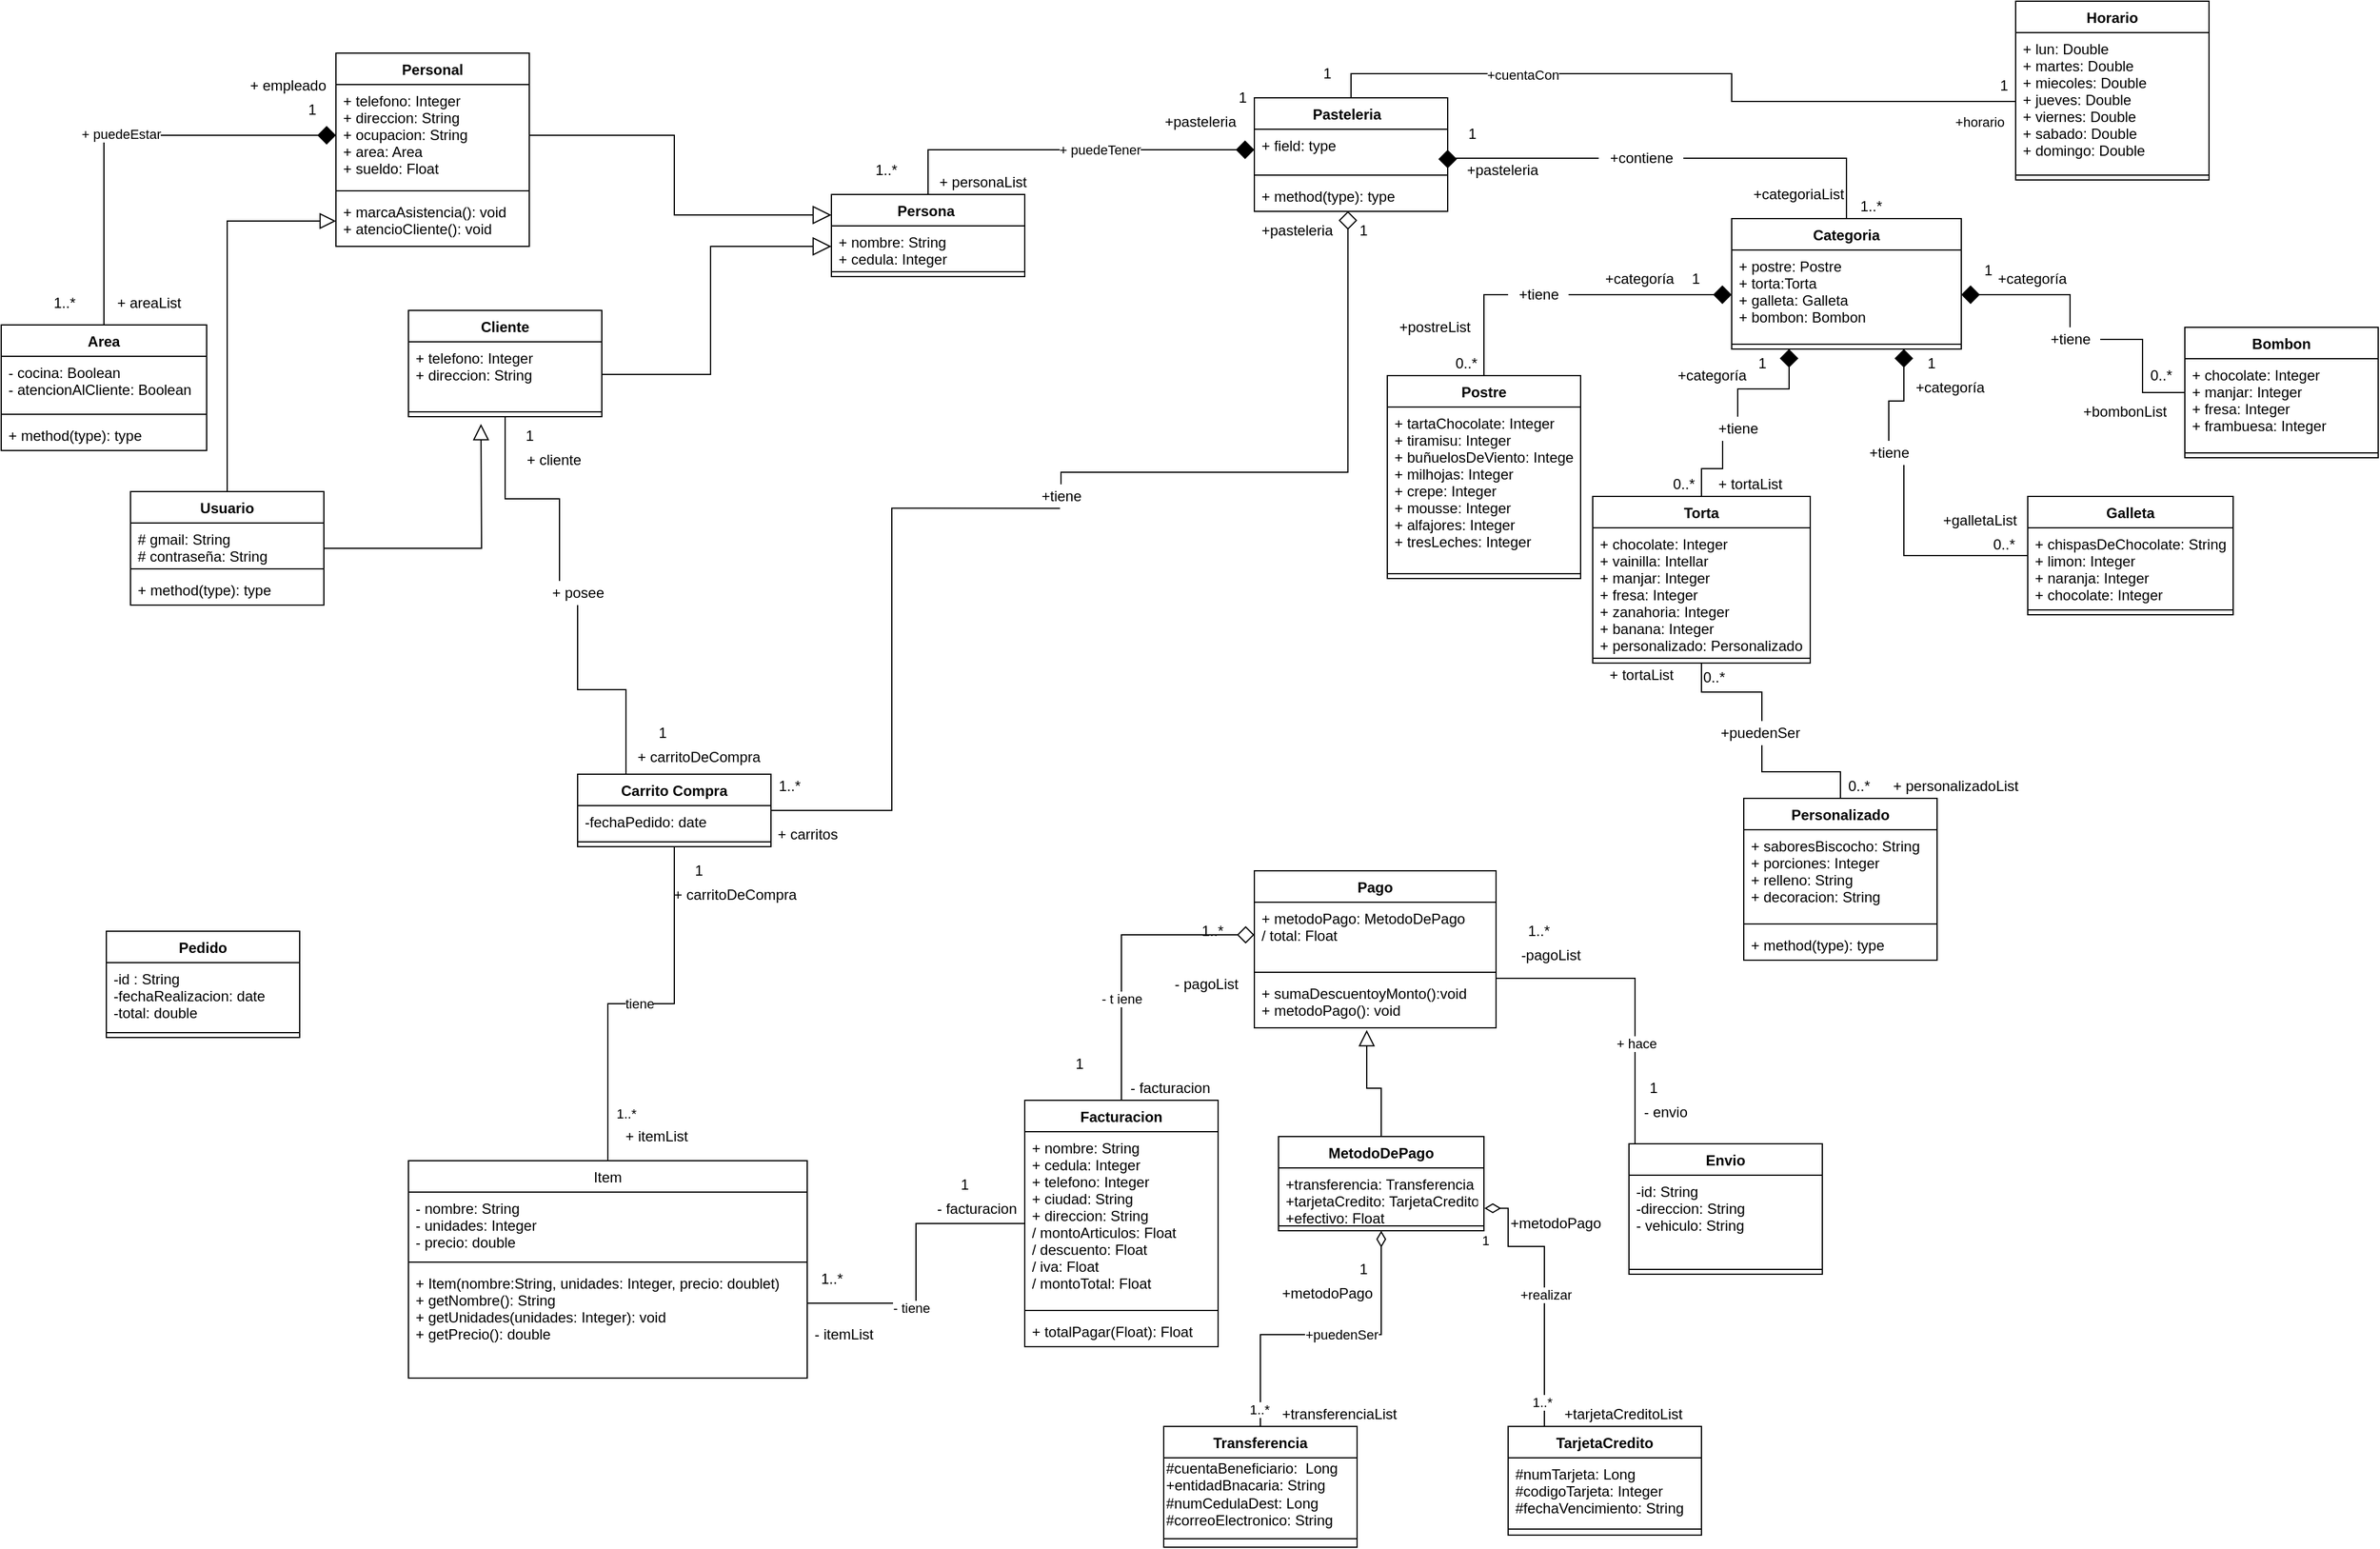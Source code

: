 <mxfile version="18.0.6" type="device"><diagram id="C5RBs43oDa-KdzZeNtuy" name="Page-1"><mxGraphModel dx="1865" dy="1810" grid="1" gridSize="10" guides="1" tooltips="1" connect="1" arrows="1" fold="1" page="1" pageScale="1" pageWidth="827" pageHeight="1169" math="0" shadow="0"><root><mxCell id="WIyWlLk6GJQsqaUBKTNV-0"/><mxCell id="WIyWlLk6GJQsqaUBKTNV-1" parent="WIyWlLk6GJQsqaUBKTNV-0"/><mxCell id="6YuBqk9wKXQxZ3KGiY8D-0" value="Pasteleria  " style="swimlane;fontStyle=1;align=center;verticalAlign=top;childLayout=stackLayout;horizontal=1;startSize=26;horizontalStack=0;resizeParent=1;resizeParentMax=0;resizeLast=0;collapsible=1;marginBottom=0;" parent="WIyWlLk6GJQsqaUBKTNV-1" vertex="1"><mxGeometry x="210" y="-1070" width="160" height="94" as="geometry"/></mxCell><mxCell id="6YuBqk9wKXQxZ3KGiY8D-1" value="+ field: type" style="text;strokeColor=none;fillColor=none;align=left;verticalAlign=top;spacingLeft=4;spacingRight=4;overflow=hidden;rotatable=0;points=[[0,0.5],[1,0.5]];portConstraint=eastwest;" parent="6YuBqk9wKXQxZ3KGiY8D-0" vertex="1"><mxGeometry y="26" width="160" height="34" as="geometry"/></mxCell><mxCell id="6YuBqk9wKXQxZ3KGiY8D-2" value="" style="line;strokeWidth=1;fillColor=none;align=left;verticalAlign=middle;spacingTop=-1;spacingLeft=3;spacingRight=3;rotatable=0;labelPosition=right;points=[];portConstraint=eastwest;" parent="6YuBqk9wKXQxZ3KGiY8D-0" vertex="1"><mxGeometry y="60" width="160" height="8" as="geometry"/></mxCell><mxCell id="6YuBqk9wKXQxZ3KGiY8D-3" value="+ method(type): type" style="text;strokeColor=none;fillColor=none;align=left;verticalAlign=top;spacingLeft=4;spacingRight=4;overflow=hidden;rotatable=0;points=[[0,0.5],[1,0.5]];portConstraint=eastwest;" parent="6YuBqk9wKXQxZ3KGiY8D-0" vertex="1"><mxGeometry y="68" width="160" height="26" as="geometry"/></mxCell><mxCell id="6YuBqk9wKXQxZ3KGiY8D-8" value="Horario" style="swimlane;fontStyle=1;align=center;verticalAlign=top;childLayout=stackLayout;horizontal=1;startSize=26;horizontalStack=0;resizeParent=1;resizeParentMax=0;resizeLast=0;collapsible=1;marginBottom=0;" parent="WIyWlLk6GJQsqaUBKTNV-1" vertex="1"><mxGeometry x="840" y="-1150" width="160" height="148" as="geometry"/></mxCell><mxCell id="6YuBqk9wKXQxZ3KGiY8D-9" value="+ lun: Double&#10;+ martes: Double&#10;+ miecoles: Double&#10;+ jueves: Double&#10;+ viernes: Double&#10;+ sabado: Double&#10;+ domingo: Double" style="text;strokeColor=none;fillColor=none;align=left;verticalAlign=top;spacingLeft=4;spacingRight=4;overflow=hidden;rotatable=0;points=[[0,0.5],[1,0.5]];portConstraint=eastwest;" parent="6YuBqk9wKXQxZ3KGiY8D-8" vertex="1"><mxGeometry y="26" width="160" height="114" as="geometry"/></mxCell><mxCell id="6YuBqk9wKXQxZ3KGiY8D-10" value="" style="line;strokeWidth=1;fillColor=none;align=left;verticalAlign=middle;spacingTop=-1;spacingLeft=3;spacingRight=3;rotatable=0;labelPosition=right;points=[];portConstraint=eastwest;" parent="6YuBqk9wKXQxZ3KGiY8D-8" vertex="1"><mxGeometry y="140" width="160" height="8" as="geometry"/></mxCell><mxCell id="7PNgMx0jYDnq-lh8pKrb-29" style="edgeStyle=orthogonalEdgeStyle;rounded=0;orthogonalLoop=1;jettySize=auto;html=1;entryX=0;entryY=0.5;entryDx=0;entryDy=0;endArrow=diamond;endFill=1;endSize=13;" parent="WIyWlLk6GJQsqaUBKTNV-1" source="6YuBqk9wKXQxZ3KGiY8D-11" target="6YuBqk9wKXQxZ3KGiY8D-1" edge="1"><mxGeometry relative="1" as="geometry"/></mxCell><mxCell id="7PNgMx0jYDnq-lh8pKrb-97" value="+ puedeTener" style="edgeLabel;html=1;align=center;verticalAlign=middle;resizable=0;points=[];" parent="7PNgMx0jYDnq-lh8pKrb-29" vertex="1" connectable="0"><mxGeometry x="0.214" y="3" relative="1" as="geometry"><mxPoint x="-7.29" y="2.97" as="offset"/></mxGeometry></mxCell><mxCell id="6YuBqk9wKXQxZ3KGiY8D-11" value="Persona " style="swimlane;fontStyle=1;align=center;verticalAlign=top;childLayout=stackLayout;horizontal=1;startSize=26;horizontalStack=0;resizeParent=1;resizeParentMax=0;resizeLast=0;collapsible=1;marginBottom=0;" parent="WIyWlLk6GJQsqaUBKTNV-1" vertex="1"><mxGeometry x="-140" y="-990" width="160" height="68" as="geometry"/></mxCell><mxCell id="6YuBqk9wKXQxZ3KGiY8D-12" value="+ nombre: String &#10;+ cedula: Integer" style="text;strokeColor=none;fillColor=none;align=left;verticalAlign=top;spacingLeft=4;spacingRight=4;overflow=hidden;rotatable=0;points=[[0,0.5],[1,0.5]];portConstraint=eastwest;" parent="6YuBqk9wKXQxZ3KGiY8D-11" vertex="1"><mxGeometry y="26" width="160" height="34" as="geometry"/></mxCell><mxCell id="6YuBqk9wKXQxZ3KGiY8D-13" value="" style="line;strokeWidth=1;fillColor=none;align=left;verticalAlign=middle;spacingTop=-1;spacingLeft=3;spacingRight=3;rotatable=0;labelPosition=right;points=[];portConstraint=eastwest;" parent="6YuBqk9wKXQxZ3KGiY8D-11" vertex="1"><mxGeometry y="60" width="160" height="8" as="geometry"/></mxCell><mxCell id="6YuBqk9wKXQxZ3KGiY8D-14" value="Cliente" style="swimlane;fontStyle=1;align=center;verticalAlign=top;childLayout=stackLayout;horizontal=1;startSize=26;horizontalStack=0;resizeParent=1;resizeParentMax=0;resizeLast=0;collapsible=1;marginBottom=0;" parent="WIyWlLk6GJQsqaUBKTNV-1" vertex="1"><mxGeometry x="-490" y="-894" width="160" height="88" as="geometry"/></mxCell><mxCell id="6YuBqk9wKXQxZ3KGiY8D-15" value="+ telefono: Integer&#10;+ direccion: String" style="text;strokeColor=none;fillColor=none;align=left;verticalAlign=top;spacingLeft=4;spacingRight=4;overflow=hidden;rotatable=0;points=[[0,0.5],[1,0.5]];portConstraint=eastwest;" parent="6YuBqk9wKXQxZ3KGiY8D-14" vertex="1"><mxGeometry y="26" width="160" height="54" as="geometry"/></mxCell><mxCell id="6YuBqk9wKXQxZ3KGiY8D-16" value="" style="line;strokeWidth=1;fillColor=none;align=left;verticalAlign=middle;spacingTop=-1;spacingLeft=3;spacingRight=3;rotatable=0;labelPosition=right;points=[];portConstraint=eastwest;" parent="6YuBqk9wKXQxZ3KGiY8D-14" vertex="1"><mxGeometry y="80" width="160" height="8" as="geometry"/></mxCell><mxCell id="6YuBqk9wKXQxZ3KGiY8D-17" value="Personal" style="swimlane;fontStyle=1;align=center;verticalAlign=top;childLayout=stackLayout;horizontal=1;startSize=26;horizontalStack=0;resizeParent=1;resizeParentMax=0;resizeLast=0;collapsible=1;marginBottom=0;" parent="WIyWlLk6GJQsqaUBKTNV-1" vertex="1"><mxGeometry x="-550" y="-1107" width="160" height="160" as="geometry"/></mxCell><mxCell id="6YuBqk9wKXQxZ3KGiY8D-18" value="+ telefono: Integer&#10;+ direccion: String&#10;+ ocupacion: String&#10;+ area: Area&#10;+ sueldo: Float" style="text;strokeColor=none;fillColor=none;align=left;verticalAlign=top;spacingLeft=4;spacingRight=4;overflow=hidden;rotatable=0;points=[[0,0.5],[1,0.5]];portConstraint=eastwest;" parent="6YuBqk9wKXQxZ3KGiY8D-17" vertex="1"><mxGeometry y="26" width="160" height="84" as="geometry"/></mxCell><mxCell id="6YuBqk9wKXQxZ3KGiY8D-19" value="" style="line;strokeWidth=1;fillColor=none;align=left;verticalAlign=middle;spacingTop=-1;spacingLeft=3;spacingRight=3;rotatable=0;labelPosition=right;points=[];portConstraint=eastwest;" parent="6YuBqk9wKXQxZ3KGiY8D-17" vertex="1"><mxGeometry y="110" width="160" height="8" as="geometry"/></mxCell><mxCell id="6YuBqk9wKXQxZ3KGiY8D-20" value="+ marcaAsistencia(): void&#10;+ atencioCliente(): void&#10;" style="text;strokeColor=none;fillColor=none;align=left;verticalAlign=top;spacingLeft=4;spacingRight=4;overflow=hidden;rotatable=0;points=[[0,0.5],[1,0.5]];portConstraint=eastwest;" parent="6YuBqk9wKXQxZ3KGiY8D-17" vertex="1"><mxGeometry y="118" width="160" height="42" as="geometry"/></mxCell><mxCell id="7PNgMx0jYDnq-lh8pKrb-46" style="edgeStyle=orthogonalEdgeStyle;rounded=0;orthogonalLoop=1;jettySize=auto;html=1;entryX=1;entryY=0.5;entryDx=0;entryDy=0;endArrow=none;endFill=0;endSize=12;" parent="WIyWlLk6GJQsqaUBKTNV-1" source="6YuBqk9wKXQxZ3KGiY8D-29" target="7PNgMx0jYDnq-lh8pKrb-3" edge="1"><mxGeometry relative="1" as="geometry"/></mxCell><mxCell id="7PNgMx0jYDnq-lh8pKrb-135" value="- tiene" style="edgeLabel;html=1;align=center;verticalAlign=middle;resizable=0;points=[];" parent="7PNgMx0jYDnq-lh8pKrb-46" vertex="1" connectable="0"><mxGeometry x="0.301" y="4" relative="1" as="geometry"><mxPoint as="offset"/></mxGeometry></mxCell><mxCell id="7PNgMx0jYDnq-lh8pKrb-125" style="edgeStyle=orthogonalEdgeStyle;rounded=0;orthogonalLoop=1;jettySize=auto;html=1;endArrow=diamond;endFill=0;endSize=12;" parent="WIyWlLk6GJQsqaUBKTNV-1" source="6YuBqk9wKXQxZ3KGiY8D-29" target="6YuBqk9wKXQxZ3KGiY8D-34" edge="1"><mxGeometry relative="1" as="geometry"/></mxCell><mxCell id="7PNgMx0jYDnq-lh8pKrb-130" value="- t iene" style="edgeLabel;html=1;align=center;verticalAlign=middle;resizable=0;points=[];" parent="7PNgMx0jYDnq-lh8pKrb-125" vertex="1" connectable="0"><mxGeometry x="-0.315" relative="1" as="geometry"><mxPoint as="offset"/></mxGeometry></mxCell><mxCell id="6YuBqk9wKXQxZ3KGiY8D-29" value="Facturacion" style="swimlane;fontStyle=1;align=center;verticalAlign=top;childLayout=stackLayout;horizontal=1;startSize=26;horizontalStack=0;resizeParent=1;resizeParentMax=0;resizeLast=0;collapsible=1;marginBottom=0;" parent="WIyWlLk6GJQsqaUBKTNV-1" vertex="1"><mxGeometry x="20" y="-240" width="160" height="204" as="geometry"/></mxCell><mxCell id="6YuBqk9wKXQxZ3KGiY8D-30" value="+ nombre: String &#10;+ cedula: Integer&#10;+ telefono: Integer &#10;+ ciudad: String &#10;+ direccion: String &#10;/ montoArticulos: Float&#10;/ descuento: Float&#10;/ iva: Float&#10;/ montoTotal: Float" style="text;strokeColor=none;fillColor=none;align=left;verticalAlign=top;spacingLeft=4;spacingRight=4;overflow=hidden;rotatable=0;points=[[0,0.5],[1,0.5]];portConstraint=eastwest;" parent="6YuBqk9wKXQxZ3KGiY8D-29" vertex="1"><mxGeometry y="26" width="160" height="144" as="geometry"/></mxCell><mxCell id="6YuBqk9wKXQxZ3KGiY8D-31" value="" style="line;strokeWidth=1;fillColor=none;align=left;verticalAlign=middle;spacingTop=-1;spacingLeft=3;spacingRight=3;rotatable=0;labelPosition=right;points=[];portConstraint=eastwest;" parent="6YuBqk9wKXQxZ3KGiY8D-29" vertex="1"><mxGeometry y="170" width="160" height="8" as="geometry"/></mxCell><mxCell id="6YuBqk9wKXQxZ3KGiY8D-32" value="+ totalPagar(Float): Float" style="text;strokeColor=none;fillColor=none;align=left;verticalAlign=top;spacingLeft=4;spacingRight=4;overflow=hidden;rotatable=0;points=[[0,0.5],[1,0.5]];portConstraint=eastwest;" parent="6YuBqk9wKXQxZ3KGiY8D-29" vertex="1"><mxGeometry y="178" width="160" height="26" as="geometry"/></mxCell><mxCell id="7PNgMx0jYDnq-lh8pKrb-119" style="edgeStyle=orthogonalEdgeStyle;rounded=0;orthogonalLoop=1;jettySize=auto;html=1;entryX=0.5;entryY=0;entryDx=0;entryDy=0;endArrow=none;endFill=0;endSize=12;" parent="WIyWlLk6GJQsqaUBKTNV-1" source="6YuBqk9wKXQxZ3KGiY8D-33" target="7PNgMx0jYDnq-lh8pKrb-20" edge="1"><mxGeometry relative="1" as="geometry"><Array as="points"><mxPoint x="525" y="-341"/></Array></mxGeometry></mxCell><mxCell id="7PNgMx0jYDnq-lh8pKrb-124" value="+ hace" style="edgeLabel;html=1;align=center;verticalAlign=middle;resizable=0;points=[];" parent="7PNgMx0jYDnq-lh8pKrb-119" vertex="1" connectable="0"><mxGeometry x="0.031" y="1" relative="1" as="geometry"><mxPoint as="offset"/></mxGeometry></mxCell><mxCell id="6YuBqk9wKXQxZ3KGiY8D-33" value="Pago" style="swimlane;fontStyle=1;align=center;verticalAlign=top;childLayout=stackLayout;horizontal=1;startSize=26;horizontalStack=0;resizeParent=1;resizeParentMax=0;resizeLast=0;collapsible=1;marginBottom=0;" parent="WIyWlLk6GJQsqaUBKTNV-1" vertex="1"><mxGeometry x="210" y="-430" width="200" height="130" as="geometry"/></mxCell><mxCell id="6YuBqk9wKXQxZ3KGiY8D-34" value="+ metodoPago: MetodoDePago&#10;/ total: Float" style="text;strokeColor=none;fillColor=none;align=left;verticalAlign=top;spacingLeft=4;spacingRight=4;overflow=hidden;rotatable=0;points=[[0,0.5],[1,0.5]];portConstraint=eastwest;" parent="6YuBqk9wKXQxZ3KGiY8D-33" vertex="1"><mxGeometry y="26" width="200" height="54" as="geometry"/></mxCell><mxCell id="6YuBqk9wKXQxZ3KGiY8D-35" value="" style="line;strokeWidth=1;fillColor=none;align=left;verticalAlign=middle;spacingTop=-1;spacingLeft=3;spacingRight=3;rotatable=0;labelPosition=right;points=[];portConstraint=eastwest;" parent="6YuBqk9wKXQxZ3KGiY8D-33" vertex="1"><mxGeometry y="80" width="200" height="8" as="geometry"/></mxCell><mxCell id="6YuBqk9wKXQxZ3KGiY8D-36" value="+ sumaDescuentoyMonto():void&#10;+ metodoPago(): void" style="text;strokeColor=none;fillColor=none;align=left;verticalAlign=top;spacingLeft=4;spacingRight=4;overflow=hidden;rotatable=0;points=[[0,0.5],[1,0.5]];portConstraint=eastwest;" parent="6YuBqk9wKXQxZ3KGiY8D-33" vertex="1"><mxGeometry y="88" width="200" height="42" as="geometry"/></mxCell><mxCell id="gVaxilRsUqc_m8-w-6P7-37" style="edgeStyle=orthogonalEdgeStyle;rounded=0;orthogonalLoop=1;jettySize=auto;html=1;entryX=0;entryY=0.5;entryDx=0;entryDy=0;endArrow=block;endFill=0;endSize=11;" parent="WIyWlLk6GJQsqaUBKTNV-1" source="6YuBqk9wKXQxZ3KGiY8D-37" target="6YuBqk9wKXQxZ3KGiY8D-20" edge="1"><mxGeometry relative="1" as="geometry"/></mxCell><mxCell id="gVaxilRsUqc_m8-w-6P7-40" style="edgeStyle=orthogonalEdgeStyle;rounded=0;orthogonalLoop=1;jettySize=auto;html=1;endArrow=block;endFill=0;endSize=11;" parent="WIyWlLk6GJQsqaUBKTNV-1" source="6YuBqk9wKXQxZ3KGiY8D-37" edge="1"><mxGeometry relative="1" as="geometry"><mxPoint x="-430" y="-800" as="targetPoint"/></mxGeometry></mxCell><mxCell id="6YuBqk9wKXQxZ3KGiY8D-37" value="Usuario" style="swimlane;fontStyle=1;align=center;verticalAlign=top;childLayout=stackLayout;horizontal=1;startSize=26;horizontalStack=0;resizeParent=1;resizeParentMax=0;resizeLast=0;collapsible=1;marginBottom=0;" parent="WIyWlLk6GJQsqaUBKTNV-1" vertex="1"><mxGeometry x="-720" y="-744" width="160" height="94" as="geometry"/></mxCell><mxCell id="6YuBqk9wKXQxZ3KGiY8D-38" value="# gmail: String &#10;# contraseña: String" style="text;strokeColor=none;fillColor=none;align=left;verticalAlign=top;spacingLeft=4;spacingRight=4;overflow=hidden;rotatable=0;points=[[0,0.5],[1,0.5]];portConstraint=eastwest;" parent="6YuBqk9wKXQxZ3KGiY8D-37" vertex="1"><mxGeometry y="26" width="160" height="34" as="geometry"/></mxCell><mxCell id="6YuBqk9wKXQxZ3KGiY8D-39" value="" style="line;strokeWidth=1;fillColor=none;align=left;verticalAlign=middle;spacingTop=-1;spacingLeft=3;spacingRight=3;rotatable=0;labelPosition=right;points=[];portConstraint=eastwest;" parent="6YuBqk9wKXQxZ3KGiY8D-37" vertex="1"><mxGeometry y="60" width="160" height="8" as="geometry"/></mxCell><mxCell id="6YuBqk9wKXQxZ3KGiY8D-40" value="+ method(type): type" style="text;strokeColor=none;fillColor=none;align=left;verticalAlign=top;spacingLeft=4;spacingRight=4;overflow=hidden;rotatable=0;points=[[0,0.5],[1,0.5]];portConstraint=eastwest;" parent="6YuBqk9wKXQxZ3KGiY8D-37" vertex="1"><mxGeometry y="68" width="160" height="26" as="geometry"/></mxCell><mxCell id="7PNgMx0jYDnq-lh8pKrb-34" style="edgeStyle=orthogonalEdgeStyle;rounded=0;orthogonalLoop=1;jettySize=auto;html=1;entryX=0;entryY=0.5;entryDx=0;entryDy=0;endArrow=diamond;endFill=1;endSize=13;" parent="WIyWlLk6GJQsqaUBKTNV-1" source="6YuBqk9wKXQxZ3KGiY8D-41" target="6YuBqk9wKXQxZ3KGiY8D-18" edge="1"><mxGeometry relative="1" as="geometry"/></mxCell><mxCell id="7PNgMx0jYDnq-lh8pKrb-93" value="+ puedeEstar" style="edgeLabel;html=1;align=center;verticalAlign=middle;resizable=0;points=[];" parent="7PNgMx0jYDnq-lh8pKrb-34" vertex="1" connectable="0"><mxGeometry x="-0.021" y="1" relative="1" as="geometry"><mxPoint as="offset"/></mxGeometry></mxCell><mxCell id="6YuBqk9wKXQxZ3KGiY8D-41" value="Area" style="swimlane;fontStyle=1;align=center;verticalAlign=top;childLayout=stackLayout;horizontal=1;startSize=26;horizontalStack=0;resizeParent=1;resizeParentMax=0;resizeLast=0;collapsible=1;marginBottom=0;" parent="WIyWlLk6GJQsqaUBKTNV-1" vertex="1"><mxGeometry x="-827" y="-882" width="170" height="104" as="geometry"/></mxCell><mxCell id="6YuBqk9wKXQxZ3KGiY8D-42" value="- cocina: Boolean&#10;- atencionAlCliente: Boolean&#10;" style="text;strokeColor=none;fillColor=none;align=left;verticalAlign=top;spacingLeft=4;spacingRight=4;overflow=hidden;rotatable=0;points=[[0,0.5],[1,0.5]];portConstraint=eastwest;" parent="6YuBqk9wKXQxZ3KGiY8D-41" vertex="1"><mxGeometry y="26" width="170" height="44" as="geometry"/></mxCell><mxCell id="6YuBqk9wKXQxZ3KGiY8D-43" value="" style="line;strokeWidth=1;fillColor=none;align=left;verticalAlign=middle;spacingTop=-1;spacingLeft=3;spacingRight=3;rotatable=0;labelPosition=right;points=[];portConstraint=eastwest;" parent="6YuBqk9wKXQxZ3KGiY8D-41" vertex="1"><mxGeometry y="70" width="170" height="8" as="geometry"/></mxCell><mxCell id="6YuBqk9wKXQxZ3KGiY8D-44" value="+ method(type): type" style="text;strokeColor=none;fillColor=none;align=left;verticalAlign=top;spacingLeft=4;spacingRight=4;overflow=hidden;rotatable=0;points=[[0,0.5],[1,0.5]];portConstraint=eastwest;" parent="6YuBqk9wKXQxZ3KGiY8D-41" vertex="1"><mxGeometry y="78" width="170" height="26" as="geometry"/></mxCell><mxCell id="7PNgMx0jYDnq-lh8pKrb-35" style="edgeStyle=orthogonalEdgeStyle;rounded=0;orthogonalLoop=1;jettySize=auto;html=1;entryX=1;entryY=0.5;entryDx=0;entryDy=0;endArrow=diamond;endFill=1;endSize=13;" parent="WIyWlLk6GJQsqaUBKTNV-1" source="7PNgMx0jYDnq-lh8pKrb-52" target="6YuBqk9wKXQxZ3KGiY8D-1" edge="1"><mxGeometry relative="1" as="geometry"><Array as="points"><mxPoint x="370" y="-1020"/></Array></mxGeometry></mxCell><mxCell id="6YuBqk9wKXQxZ3KGiY8D-45" value="Categoria" style="swimlane;fontStyle=1;align=center;verticalAlign=top;childLayout=stackLayout;horizontal=1;startSize=26;horizontalStack=0;resizeParent=1;resizeParentMax=0;resizeLast=0;collapsible=1;marginBottom=0;" parent="WIyWlLk6GJQsqaUBKTNV-1" vertex="1"><mxGeometry x="605" y="-970" width="190" height="108" as="geometry"/></mxCell><mxCell id="6YuBqk9wKXQxZ3KGiY8D-46" value="+ postre: Postre &#10;+ torta:Torta&#10;+ galleta: Galleta&#10;+ bombon: Bombon &#10;" style="text;strokeColor=none;fillColor=none;align=left;verticalAlign=top;spacingLeft=4;spacingRight=4;overflow=hidden;rotatable=0;points=[[0,0.5],[1,0.5]];portConstraint=eastwest;" parent="6YuBqk9wKXQxZ3KGiY8D-45" vertex="1"><mxGeometry y="26" width="190" height="74" as="geometry"/></mxCell><mxCell id="6YuBqk9wKXQxZ3KGiY8D-47" value="" style="line;strokeWidth=1;fillColor=none;align=left;verticalAlign=middle;spacingTop=-1;spacingLeft=3;spacingRight=3;rotatable=0;labelPosition=right;points=[];portConstraint=eastwest;" parent="6YuBqk9wKXQxZ3KGiY8D-45" vertex="1"><mxGeometry y="100" width="190" height="8" as="geometry"/></mxCell><mxCell id="7PNgMx0jYDnq-lh8pKrb-36" style="edgeStyle=orthogonalEdgeStyle;rounded=0;orthogonalLoop=1;jettySize=auto;html=1;entryX=0;entryY=0.5;entryDx=0;entryDy=0;endArrow=diamond;endFill=1;endSize=13;" parent="WIyWlLk6GJQsqaUBKTNV-1" source="7PNgMx0jYDnq-lh8pKrb-60" target="6YuBqk9wKXQxZ3KGiY8D-46" edge="1"><mxGeometry relative="1" as="geometry"/></mxCell><mxCell id="6YuBqk9wKXQxZ3KGiY8D-49" value="Postre" style="swimlane;fontStyle=1;align=center;verticalAlign=top;childLayout=stackLayout;horizontal=1;startSize=26;horizontalStack=0;resizeParent=1;resizeParentMax=0;resizeLast=0;collapsible=1;marginBottom=0;" parent="WIyWlLk6GJQsqaUBKTNV-1" vertex="1"><mxGeometry x="320" y="-840" width="160" height="168" as="geometry"/></mxCell><mxCell id="6YuBqk9wKXQxZ3KGiY8D-50" value="+ tartaChocolate: Integer&#10;+ tiramisu: Integer&#10;+ buñuelosDeViento: Integer&#10;+ milhojas: Integer&#10;+ crepe: Integer&#10;+ mousse: Integer&#10;+ alfajores: Integer&#10;+ tresLeches: Integer" style="text;strokeColor=none;fillColor=none;align=left;verticalAlign=top;spacingLeft=4;spacingRight=4;overflow=hidden;rotatable=0;points=[[0,0.5],[1,0.5]];portConstraint=eastwest;" parent="6YuBqk9wKXQxZ3KGiY8D-49" vertex="1"><mxGeometry y="26" width="160" height="134" as="geometry"/></mxCell><mxCell id="6YuBqk9wKXQxZ3KGiY8D-51" value="" style="line;strokeWidth=1;fillColor=none;align=left;verticalAlign=middle;spacingTop=-1;spacingLeft=3;spacingRight=3;rotatable=0;labelPosition=right;points=[];portConstraint=eastwest;" parent="6YuBqk9wKXQxZ3KGiY8D-49" vertex="1"><mxGeometry y="160" width="160" height="8" as="geometry"/></mxCell><mxCell id="7PNgMx0jYDnq-lh8pKrb-37" style="edgeStyle=orthogonalEdgeStyle;rounded=0;orthogonalLoop=1;jettySize=auto;html=1;endArrow=diamond;endFill=1;endSize=13;entryX=0.25;entryY=1;entryDx=0;entryDy=0;" parent="WIyWlLk6GJQsqaUBKTNV-1" source="7PNgMx0jYDnq-lh8pKrb-65" target="6YuBqk9wKXQxZ3KGiY8D-45" edge="1"><mxGeometry relative="1" as="geometry"><mxPoint x="605" y="-893" as="targetPoint"/></mxGeometry></mxCell><mxCell id="6YuBqk9wKXQxZ3KGiY8D-53" value="Torta" style="swimlane;fontStyle=1;align=center;verticalAlign=top;childLayout=stackLayout;horizontal=1;startSize=26;horizontalStack=0;resizeParent=1;resizeParentMax=0;resizeLast=0;collapsible=1;marginBottom=0;" parent="WIyWlLk6GJQsqaUBKTNV-1" vertex="1"><mxGeometry x="490" y="-740" width="180" height="138" as="geometry"/></mxCell><mxCell id="6YuBqk9wKXQxZ3KGiY8D-54" value="+ chocolate: Integer&#10;+ vainilla: Intellar &#10;+ manjar: Integer &#10;+ fresa: Integer&#10;+ zanahoria: Integer&#10;+ banana: Integer&#10;+ personalizado: Personalizado&#10;" style="text;strokeColor=none;fillColor=none;align=left;verticalAlign=top;spacingLeft=4;spacingRight=4;overflow=hidden;rotatable=0;points=[[0,0.5],[1,0.5]];portConstraint=eastwest;" parent="6YuBqk9wKXQxZ3KGiY8D-53" vertex="1"><mxGeometry y="26" width="180" height="104" as="geometry"/></mxCell><mxCell id="6YuBqk9wKXQxZ3KGiY8D-55" value="" style="line;strokeWidth=1;fillColor=none;align=left;verticalAlign=middle;spacingTop=-1;spacingLeft=3;spacingRight=3;rotatable=0;labelPosition=right;points=[];portConstraint=eastwest;" parent="6YuBqk9wKXQxZ3KGiY8D-53" vertex="1"><mxGeometry y="130" width="180" height="8" as="geometry"/></mxCell><mxCell id="7PNgMx0jYDnq-lh8pKrb-40" style="edgeStyle=orthogonalEdgeStyle;rounded=0;orthogonalLoop=1;jettySize=auto;html=1;entryX=0.5;entryY=1;entryDx=0;entryDy=0;endArrow=none;endFill=0;endSize=13;" parent="WIyWlLk6GJQsqaUBKTNV-1" source="7PNgMx0jYDnq-lh8pKrb-73" target="6YuBqk9wKXQxZ3KGiY8D-53" edge="1"><mxGeometry relative="1" as="geometry"/></mxCell><mxCell id="6YuBqk9wKXQxZ3KGiY8D-57" value="Personalizado" style="swimlane;fontStyle=1;align=center;verticalAlign=top;childLayout=stackLayout;horizontal=1;startSize=26;horizontalStack=0;resizeParent=1;resizeParentMax=0;resizeLast=0;collapsible=1;marginBottom=0;" parent="WIyWlLk6GJQsqaUBKTNV-1" vertex="1"><mxGeometry x="615" y="-490" width="160" height="134" as="geometry"/></mxCell><mxCell id="6YuBqk9wKXQxZ3KGiY8D-58" value="+ saboresBiscocho: String &#10;+ porciones: Integer &#10;+ relleno: String &#10;+ decoracion: String &#10;" style="text;strokeColor=none;fillColor=none;align=left;verticalAlign=top;spacingLeft=4;spacingRight=4;overflow=hidden;rotatable=0;points=[[0,0.5],[1,0.5]];portConstraint=eastwest;" parent="6YuBqk9wKXQxZ3KGiY8D-57" vertex="1"><mxGeometry y="26" width="160" height="74" as="geometry"/></mxCell><mxCell id="6YuBqk9wKXQxZ3KGiY8D-59" value="" style="line;strokeWidth=1;fillColor=none;align=left;verticalAlign=middle;spacingTop=-1;spacingLeft=3;spacingRight=3;rotatable=0;labelPosition=right;points=[];portConstraint=eastwest;" parent="6YuBqk9wKXQxZ3KGiY8D-57" vertex="1"><mxGeometry y="100" width="160" height="8" as="geometry"/></mxCell><mxCell id="6YuBqk9wKXQxZ3KGiY8D-60" value="+ method(type): type" style="text;strokeColor=none;fillColor=none;align=left;verticalAlign=top;spacingLeft=4;spacingRight=4;overflow=hidden;rotatable=0;points=[[0,0.5],[1,0.5]];portConstraint=eastwest;" parent="6YuBqk9wKXQxZ3KGiY8D-57" vertex="1"><mxGeometry y="108" width="160" height="26" as="geometry"/></mxCell><mxCell id="7PNgMx0jYDnq-lh8pKrb-39" style="edgeStyle=orthogonalEdgeStyle;rounded=0;orthogonalLoop=1;jettySize=auto;html=1;entryX=0.75;entryY=1;entryDx=0;entryDy=0;endArrow=diamond;endFill=1;endSize=13;" parent="WIyWlLk6GJQsqaUBKTNV-1" source="7PNgMx0jYDnq-lh8pKrb-69" target="6YuBqk9wKXQxZ3KGiY8D-45" edge="1"><mxGeometry relative="1" as="geometry"/></mxCell><mxCell id="6YuBqk9wKXQxZ3KGiY8D-61" value="Galleta" style="swimlane;fontStyle=1;align=center;verticalAlign=top;childLayout=stackLayout;horizontal=1;startSize=26;horizontalStack=0;resizeParent=1;resizeParentMax=0;resizeLast=0;collapsible=1;marginBottom=0;" parent="WIyWlLk6GJQsqaUBKTNV-1" vertex="1"><mxGeometry x="850" y="-740" width="170" height="98" as="geometry"/></mxCell><mxCell id="6YuBqk9wKXQxZ3KGiY8D-62" value="+ chispasDeChocolate: String &#10;+ limon: Integer &#10;+ naranja: Integer &#10;+ chocolate: Integer " style="text;strokeColor=none;fillColor=none;align=left;verticalAlign=top;spacingLeft=4;spacingRight=4;overflow=hidden;rotatable=0;points=[[0,0.5],[1,0.5]];portConstraint=eastwest;" parent="6YuBqk9wKXQxZ3KGiY8D-61" vertex="1"><mxGeometry y="26" width="170" height="64" as="geometry"/></mxCell><mxCell id="6YuBqk9wKXQxZ3KGiY8D-63" value="" style="line;strokeWidth=1;fillColor=none;align=left;verticalAlign=middle;spacingTop=-1;spacingLeft=3;spacingRight=3;rotatable=0;labelPosition=right;points=[];portConstraint=eastwest;" parent="6YuBqk9wKXQxZ3KGiY8D-61" vertex="1"><mxGeometry y="90" width="170" height="8" as="geometry"/></mxCell><mxCell id="7PNgMx0jYDnq-lh8pKrb-38" style="edgeStyle=orthogonalEdgeStyle;rounded=0;orthogonalLoop=1;jettySize=auto;html=1;entryX=1;entryY=0.5;entryDx=0;entryDy=0;endArrow=diamond;endFill=1;endSize=13;" parent="WIyWlLk6GJQsqaUBKTNV-1" source="7PNgMx0jYDnq-lh8pKrb-83" target="6YuBqk9wKXQxZ3KGiY8D-46" edge="1"><mxGeometry relative="1" as="geometry"><Array as="points"><mxPoint x="885" y="-907"/></Array></mxGeometry></mxCell><mxCell id="6YuBqk9wKXQxZ3KGiY8D-65" value="Bombon" style="swimlane;fontStyle=1;align=center;verticalAlign=top;childLayout=stackLayout;horizontal=1;startSize=26;horizontalStack=0;resizeParent=1;resizeParentMax=0;resizeLast=0;collapsible=1;marginBottom=0;" parent="WIyWlLk6GJQsqaUBKTNV-1" vertex="1"><mxGeometry x="980" y="-880" width="160" height="108" as="geometry"/></mxCell><mxCell id="6YuBqk9wKXQxZ3KGiY8D-66" value="+ chocolate: Integer &#10;+ manjar: Integer &#10;+ fresa: Integer &#10;+ frambuesa: Integer &#10;" style="text;strokeColor=none;fillColor=none;align=left;verticalAlign=top;spacingLeft=4;spacingRight=4;overflow=hidden;rotatable=0;points=[[0,0.5],[1,0.5]];portConstraint=eastwest;" parent="6YuBqk9wKXQxZ3KGiY8D-65" vertex="1"><mxGeometry y="26" width="160" height="74" as="geometry"/></mxCell><mxCell id="6YuBqk9wKXQxZ3KGiY8D-67" value="" style="line;strokeWidth=1;fillColor=none;align=left;verticalAlign=middle;spacingTop=-1;spacingLeft=3;spacingRight=3;rotatable=0;labelPosition=right;points=[];portConstraint=eastwest;" parent="6YuBqk9wKXQxZ3KGiY8D-65" vertex="1"><mxGeometry y="100" width="160" height="8" as="geometry"/></mxCell><mxCell id="7PNgMx0jYDnq-lh8pKrb-113" style="edgeStyle=orthogonalEdgeStyle;rounded=0;orthogonalLoop=1;jettySize=auto;html=1;entryX=0.5;entryY=1;entryDx=0;entryDy=0;endArrow=none;endFill=0;endSize=12;" parent="WIyWlLk6GJQsqaUBKTNV-1" source="7PNgMx0jYDnq-lh8pKrb-0" target="7PNgMx0jYDnq-lh8pKrb-24" edge="1"><mxGeometry relative="1" as="geometry"/></mxCell><mxCell id="7PNgMx0jYDnq-lh8pKrb-116" value="1..*" style="edgeLabel;html=1;align=center;verticalAlign=middle;resizable=0;points=[];" parent="7PNgMx0jYDnq-lh8pKrb-113" vertex="1" connectable="0"><mxGeometry x="-0.921" y="-1" relative="1" as="geometry"><mxPoint x="13.94" y="-27.06" as="offset"/></mxGeometry></mxCell><mxCell id="7PNgMx0jYDnq-lh8pKrb-118" value="tiene" style="edgeLabel;html=1;align=center;verticalAlign=middle;resizable=0;points=[];" parent="7PNgMx0jYDnq-lh8pKrb-113" vertex="1" connectable="0"><mxGeometry x="-0.101" y="5" relative="1" as="geometry"><mxPoint x="13.76" y="5" as="offset"/></mxGeometry></mxCell><mxCell id="7PNgMx0jYDnq-lh8pKrb-0" value="Item" style="swimlane;fontStyle=0;align=center;verticalAlign=top;childLayout=stackLayout;horizontal=1;startSize=26;horizontalStack=0;resizeParent=1;resizeLast=0;collapsible=1;marginBottom=0;rounded=0;shadow=0;strokeWidth=1;" parent="WIyWlLk6GJQsqaUBKTNV-1" vertex="1"><mxGeometry x="-490" y="-190" width="330" height="180" as="geometry"><mxRectangle x="130" y="380" width="160" height="26" as="alternateBounds"/></mxGeometry></mxCell><mxCell id="7PNgMx0jYDnq-lh8pKrb-1" value="- nombre: String&#10;- unidades: Integer&#10;- precio: double" style="text;align=left;verticalAlign=top;spacingLeft=4;spacingRight=4;overflow=hidden;rotatable=0;points=[[0,0.5],[1,0.5]];portConstraint=eastwest;rounded=0;shadow=0;html=0;" parent="7PNgMx0jYDnq-lh8pKrb-0" vertex="1"><mxGeometry y="26" width="330" height="54" as="geometry"/></mxCell><mxCell id="7PNgMx0jYDnq-lh8pKrb-2" value="" style="line;html=1;strokeWidth=1;align=left;verticalAlign=middle;spacingTop=-1;spacingLeft=3;spacingRight=3;rotatable=0;labelPosition=right;points=[];portConstraint=eastwest;" parent="7PNgMx0jYDnq-lh8pKrb-0" vertex="1"><mxGeometry y="80" width="330" height="8" as="geometry"/></mxCell><mxCell id="7PNgMx0jYDnq-lh8pKrb-3" value="+ Item(nombre:String, unidades: Integer, precio: doublet)&#10;+ getNombre(): String&#10;+ getUnidades(unidades: Integer): void&#10;+ getPrecio(): double" style="text;align=left;verticalAlign=top;spacingLeft=4;spacingRight=4;overflow=hidden;rotatable=0;points=[[0,0.5],[1,0.5]];portConstraint=eastwest;" parent="7PNgMx0jYDnq-lh8pKrb-0" vertex="1"><mxGeometry y="88" width="330" height="60" as="geometry"/></mxCell><mxCell id="7PNgMx0jYDnq-lh8pKrb-17" value="Pedido" style="swimlane;fontStyle=1;align=center;verticalAlign=top;childLayout=stackLayout;horizontal=1;startSize=26;horizontalStack=0;resizeParent=1;resizeParentMax=0;resizeLast=0;collapsible=1;marginBottom=0;" parent="WIyWlLk6GJQsqaUBKTNV-1" vertex="1"><mxGeometry x="-740" y="-380" width="160" height="88" as="geometry"/></mxCell><mxCell id="7PNgMx0jYDnq-lh8pKrb-18" value="-id : String&#10;-fechaRealizacion: date&#10;-total: double" style="text;strokeColor=none;fillColor=none;align=left;verticalAlign=top;spacingLeft=4;spacingRight=4;overflow=hidden;rotatable=0;points=[[0,0.5],[1,0.5]];portConstraint=eastwest;" parent="7PNgMx0jYDnq-lh8pKrb-17" vertex="1"><mxGeometry y="26" width="160" height="54" as="geometry"/></mxCell><mxCell id="7PNgMx0jYDnq-lh8pKrb-19" value="" style="line;strokeWidth=1;fillColor=none;align=left;verticalAlign=middle;spacingTop=-1;spacingLeft=3;spacingRight=3;rotatable=0;labelPosition=right;points=[];portConstraint=eastwest;" parent="7PNgMx0jYDnq-lh8pKrb-17" vertex="1"><mxGeometry y="80" width="160" height="8" as="geometry"/></mxCell><mxCell id="7PNgMx0jYDnq-lh8pKrb-20" value="Envio" style="swimlane;fontStyle=1;align=center;verticalAlign=top;childLayout=stackLayout;horizontal=1;startSize=26;horizontalStack=0;resizeParent=1;resizeParentMax=0;resizeLast=0;collapsible=1;marginBottom=0;" parent="WIyWlLk6GJQsqaUBKTNV-1" vertex="1"><mxGeometry x="520" y="-204" width="160" height="108" as="geometry"/></mxCell><mxCell id="7PNgMx0jYDnq-lh8pKrb-21" value="-id: String&#10;-direccion: String&#10;- vehiculo: String" style="text;strokeColor=none;fillColor=none;align=left;verticalAlign=top;spacingLeft=4;spacingRight=4;overflow=hidden;rotatable=0;points=[[0,0.5],[1,0.5]];portConstraint=eastwest;" parent="7PNgMx0jYDnq-lh8pKrb-20" vertex="1"><mxGeometry y="26" width="160" height="74" as="geometry"/></mxCell><mxCell id="7PNgMx0jYDnq-lh8pKrb-22" value="" style="line;strokeWidth=1;fillColor=none;align=left;verticalAlign=middle;spacingTop=-1;spacingLeft=3;spacingRight=3;rotatable=0;labelPosition=right;points=[];portConstraint=eastwest;" parent="7PNgMx0jYDnq-lh8pKrb-20" vertex="1"><mxGeometry y="100" width="160" height="8" as="geometry"/></mxCell><mxCell id="7PNgMx0jYDnq-lh8pKrb-41" style="edgeStyle=orthogonalEdgeStyle;rounded=0;orthogonalLoop=1;jettySize=auto;html=1;entryX=0.484;entryY=0.992;entryDx=0;entryDy=0;entryPerimeter=0;endArrow=diamond;endFill=0;endSize=13;" parent="WIyWlLk6GJQsqaUBKTNV-1" source="7PNgMx0jYDnq-lh8pKrb-99" target="6YuBqk9wKXQxZ3KGiY8D-3" edge="1"><mxGeometry relative="1" as="geometry"><Array as="points"><mxPoint x="50" y="-760"/><mxPoint x="287" y="-760"/></Array></mxGeometry></mxCell><mxCell id="7PNgMx0jYDnq-lh8pKrb-42" style="edgeStyle=orthogonalEdgeStyle;rounded=0;orthogonalLoop=1;jettySize=auto;html=1;exitX=0.25;exitY=0;exitDx=0;exitDy=0;entryX=0.5;entryY=1;entryDx=0;entryDy=0;endArrow=none;endFill=0;endSize=13;" parent="WIyWlLk6GJQsqaUBKTNV-1" source="7PNgMx0jYDnq-lh8pKrb-106" target="6YuBqk9wKXQxZ3KGiY8D-14" edge="1"><mxGeometry relative="1" as="geometry"/></mxCell><mxCell id="7PNgMx0jYDnq-lh8pKrb-24" value="Carrito Compra" style="swimlane;fontStyle=1;align=center;verticalAlign=top;childLayout=stackLayout;horizontal=1;startSize=26;horizontalStack=0;resizeParent=1;resizeParentMax=0;resizeLast=0;collapsible=1;marginBottom=0;" parent="WIyWlLk6GJQsqaUBKTNV-1" vertex="1"><mxGeometry x="-350" y="-510" width="160" height="60" as="geometry"/></mxCell><mxCell id="7PNgMx0jYDnq-lh8pKrb-25" value="-fechaPedido: date" style="text;strokeColor=none;fillColor=none;align=left;verticalAlign=top;spacingLeft=4;spacingRight=4;overflow=hidden;rotatable=0;points=[[0,0.5],[1,0.5]];portConstraint=eastwest;" parent="7PNgMx0jYDnq-lh8pKrb-24" vertex="1"><mxGeometry y="26" width="160" height="26" as="geometry"/></mxCell><mxCell id="7PNgMx0jYDnq-lh8pKrb-26" value="" style="line;strokeWidth=1;fillColor=none;align=left;verticalAlign=middle;spacingTop=-1;spacingLeft=3;spacingRight=3;rotatable=0;labelPosition=right;points=[];portConstraint=eastwest;" parent="7PNgMx0jYDnq-lh8pKrb-24" vertex="1"><mxGeometry y="52" width="160" height="8" as="geometry"/></mxCell><mxCell id="7PNgMx0jYDnq-lh8pKrb-30" style="edgeStyle=orthogonalEdgeStyle;rounded=0;orthogonalLoop=1;jettySize=auto;html=1;entryX=0;entryY=0.5;entryDx=0;entryDy=0;endArrow=block;endFill=0;endSize=13;" parent="WIyWlLk6GJQsqaUBKTNV-1" source="6YuBqk9wKXQxZ3KGiY8D-15" target="6YuBqk9wKXQxZ3KGiY8D-12" edge="1"><mxGeometry relative="1" as="geometry"/></mxCell><mxCell id="7PNgMx0jYDnq-lh8pKrb-33" style="edgeStyle=orthogonalEdgeStyle;rounded=0;orthogonalLoop=1;jettySize=auto;html=1;entryX=0;entryY=0.25;entryDx=0;entryDy=0;endArrow=block;endFill=0;endSize=13;" parent="WIyWlLk6GJQsqaUBKTNV-1" source="6YuBqk9wKXQxZ3KGiY8D-18" target="6YuBqk9wKXQxZ3KGiY8D-11" edge="1"><mxGeometry relative="1" as="geometry"/></mxCell><mxCell id="7PNgMx0jYDnq-lh8pKrb-49" style="edgeStyle=orthogonalEdgeStyle;rounded=0;orthogonalLoop=1;jettySize=auto;html=1;entryX=0.5;entryY=0;entryDx=0;entryDy=0;endArrow=none;endFill=0;endSize=12;" parent="WIyWlLk6GJQsqaUBKTNV-1" source="6YuBqk9wKXQxZ3KGiY8D-9" target="6YuBqk9wKXQxZ3KGiY8D-0" edge="1"><mxGeometry relative="1" as="geometry"/></mxCell><mxCell id="7PNgMx0jYDnq-lh8pKrb-78" value="+cuentaCon" style="edgeLabel;html=1;align=center;verticalAlign=middle;resizable=0;points=[];" parent="7PNgMx0jYDnq-lh8pKrb-49" vertex="1" connectable="0"><mxGeometry x="0.455" y="1" relative="1" as="geometry"><mxPoint as="offset"/></mxGeometry></mxCell><mxCell id="7PNgMx0jYDnq-lh8pKrb-80" value="+horario" style="edgeLabel;html=1;align=center;verticalAlign=middle;resizable=0;points=[];" parent="7PNgMx0jYDnq-lh8pKrb-49" vertex="1" connectable="0"><mxGeometry x="-0.805" y="-1" relative="1" as="geometry"><mxPoint x="27.65" y="18" as="offset"/></mxGeometry></mxCell><mxCell id="7PNgMx0jYDnq-lh8pKrb-50" value="1" style="text;html=1;align=center;verticalAlign=middle;resizable=0;points=[];autosize=1;" parent="WIyWlLk6GJQsqaUBKTNV-1" vertex="1"><mxGeometry x="380" y="-1050" width="20" height="20" as="geometry"/></mxCell><mxCell id="7PNgMx0jYDnq-lh8pKrb-51" value="1..*" style="text;html=1;align=center;verticalAlign=middle;resizable=0;points=[];autosize=1;" parent="WIyWlLk6GJQsqaUBKTNV-1" vertex="1"><mxGeometry x="705" y="-990" width="30" height="20" as="geometry"/></mxCell><mxCell id="7PNgMx0jYDnq-lh8pKrb-52" value="+contiene" style="text;html=1;align=center;verticalAlign=middle;resizable=0;points=[];autosize=1;" parent="WIyWlLk6GJQsqaUBKTNV-1" vertex="1"><mxGeometry x="495" y="-1030" width="70" height="20" as="geometry"/></mxCell><mxCell id="7PNgMx0jYDnq-lh8pKrb-53" style="edgeStyle=orthogonalEdgeStyle;rounded=0;orthogonalLoop=1;jettySize=auto;html=1;entryX=1;entryY=0.5;entryDx=0;entryDy=0;endArrow=none;endFill=0;endSize=13;" parent="WIyWlLk6GJQsqaUBKTNV-1" source="6YuBqk9wKXQxZ3KGiY8D-45" target="7PNgMx0jYDnq-lh8pKrb-52" edge="1"><mxGeometry relative="1" as="geometry"><mxPoint x="700.0" y="-970" as="sourcePoint"/><mxPoint x="370.0" y="-1031" as="targetPoint"/><Array as="points"><mxPoint x="700" y="-1020"/></Array></mxGeometry></mxCell><mxCell id="7PNgMx0jYDnq-lh8pKrb-54" value="+pasteleria" style="text;html=1;align=center;verticalAlign=middle;resizable=0;points=[];autosize=1;" parent="WIyWlLk6GJQsqaUBKTNV-1" vertex="1"><mxGeometry x="380" y="-1020" width="70" height="20" as="geometry"/></mxCell><mxCell id="7PNgMx0jYDnq-lh8pKrb-55" value="+categoriaList" style="text;html=1;align=center;verticalAlign=middle;resizable=0;points=[];autosize=1;" parent="WIyWlLk6GJQsqaUBKTNV-1" vertex="1"><mxGeometry x="615" y="-1000" width="90" height="20" as="geometry"/></mxCell><mxCell id="7PNgMx0jYDnq-lh8pKrb-56" value="1" style="text;html=1;align=center;verticalAlign=middle;resizable=0;points=[];autosize=1;" parent="WIyWlLk6GJQsqaUBKTNV-1" vertex="1"><mxGeometry x="565" y="-930" width="20" height="20" as="geometry"/></mxCell><mxCell id="7PNgMx0jYDnq-lh8pKrb-57" value="0..*" style="text;html=1;align=center;verticalAlign=middle;resizable=0;points=[];autosize=1;" parent="WIyWlLk6GJQsqaUBKTNV-1" vertex="1"><mxGeometry x="370" y="-860" width="30" height="20" as="geometry"/></mxCell><mxCell id="7PNgMx0jYDnq-lh8pKrb-58" value="+postreList" style="text;html=1;align=center;verticalAlign=middle;resizable=0;points=[];autosize=1;" parent="WIyWlLk6GJQsqaUBKTNV-1" vertex="1"><mxGeometry x="324" y="-890" width="70" height="20" as="geometry"/></mxCell><mxCell id="7PNgMx0jYDnq-lh8pKrb-59" value="+categoría&amp;nbsp;" style="text;html=1;align=center;verticalAlign=middle;resizable=0;points=[];autosize=1;" parent="WIyWlLk6GJQsqaUBKTNV-1" vertex="1"><mxGeometry x="490" y="-930" width="80" height="20" as="geometry"/></mxCell><mxCell id="7PNgMx0jYDnq-lh8pKrb-60" value="+tiene" style="text;html=1;align=center;verticalAlign=middle;resizable=0;points=[];autosize=1;" parent="WIyWlLk6GJQsqaUBKTNV-1" vertex="1"><mxGeometry x="420" y="-917" width="50" height="20" as="geometry"/></mxCell><mxCell id="7PNgMx0jYDnq-lh8pKrb-61" style="edgeStyle=orthogonalEdgeStyle;rounded=0;orthogonalLoop=1;jettySize=auto;html=1;entryX=0;entryY=0.5;entryDx=0;entryDy=0;endArrow=none;endFill=0;endSize=13;" parent="WIyWlLk6GJQsqaUBKTNV-1" source="6YuBqk9wKXQxZ3KGiY8D-49" target="7PNgMx0jYDnq-lh8pKrb-60" edge="1"><mxGeometry relative="1" as="geometry"><mxPoint x="400.0" y="-840" as="sourcePoint"/><mxPoint x="605.0" y="-907.0" as="targetPoint"/></mxGeometry></mxCell><mxCell id="7PNgMx0jYDnq-lh8pKrb-62" value="1" style="text;html=1;align=center;verticalAlign=middle;resizable=0;points=[];autosize=1;" parent="WIyWlLk6GJQsqaUBKTNV-1" vertex="1"><mxGeometry x="620" y="-860" width="20" height="20" as="geometry"/></mxCell><mxCell id="7PNgMx0jYDnq-lh8pKrb-63" value="+categoría&amp;nbsp;" style="text;html=1;align=center;verticalAlign=middle;resizable=0;points=[];autosize=1;" parent="WIyWlLk6GJQsqaUBKTNV-1" vertex="1"><mxGeometry x="550" y="-850" width="80" height="20" as="geometry"/></mxCell><mxCell id="7PNgMx0jYDnq-lh8pKrb-64" value="0..*" style="text;html=1;align=center;verticalAlign=middle;resizable=0;points=[];autosize=1;" parent="WIyWlLk6GJQsqaUBKTNV-1" vertex="1"><mxGeometry x="550" y="-760" width="30" height="20" as="geometry"/></mxCell><mxCell id="7PNgMx0jYDnq-lh8pKrb-65" value="+tiene" style="text;html=1;align=center;verticalAlign=middle;resizable=0;points=[];autosize=1;" parent="WIyWlLk6GJQsqaUBKTNV-1" vertex="1"><mxGeometry x="585" y="-806" width="50" height="20" as="geometry"/></mxCell><mxCell id="7PNgMx0jYDnq-lh8pKrb-66" style="edgeStyle=orthogonalEdgeStyle;rounded=0;orthogonalLoop=1;jettySize=auto;html=1;endArrow=none;endFill=0;endSize=13;entryX=0.25;entryY=1;entryDx=0;entryDy=0;" parent="WIyWlLk6GJQsqaUBKTNV-1" source="6YuBqk9wKXQxZ3KGiY8D-53" target="7PNgMx0jYDnq-lh8pKrb-65" edge="1"><mxGeometry relative="1" as="geometry"><mxPoint x="652.5" y="-862" as="targetPoint"/><mxPoint x="580.0" y="-740" as="sourcePoint"/><Array as="points"><mxPoint x="580" y="-763"/><mxPoint x="598" y="-763"/></Array></mxGeometry></mxCell><mxCell id="7PNgMx0jYDnq-lh8pKrb-67" value="1" style="text;html=1;align=center;verticalAlign=middle;resizable=0;points=[];autosize=1;" parent="WIyWlLk6GJQsqaUBKTNV-1" vertex="1"><mxGeometry x="760" y="-860" width="20" height="20" as="geometry"/></mxCell><mxCell id="7PNgMx0jYDnq-lh8pKrb-68" value="+categoría&amp;nbsp;" style="text;html=1;align=center;verticalAlign=middle;resizable=0;points=[];autosize=1;" parent="WIyWlLk6GJQsqaUBKTNV-1" vertex="1"><mxGeometry x="747" y="-840" width="80" height="20" as="geometry"/></mxCell><mxCell id="7PNgMx0jYDnq-lh8pKrb-69" value="+tiene" style="text;html=1;align=center;verticalAlign=middle;resizable=0;points=[];autosize=1;" parent="WIyWlLk6GJQsqaUBKTNV-1" vertex="1"><mxGeometry x="710" y="-786" width="50" height="20" as="geometry"/></mxCell><mxCell id="7PNgMx0jYDnq-lh8pKrb-70" style="edgeStyle=orthogonalEdgeStyle;rounded=0;orthogonalLoop=1;jettySize=auto;html=1;entryX=0.75;entryY=1;entryDx=0;entryDy=0;endArrow=none;endFill=0;endSize=13;" parent="WIyWlLk6GJQsqaUBKTNV-1" source="6YuBqk9wKXQxZ3KGiY8D-61" target="7PNgMx0jYDnq-lh8pKrb-69" edge="1"><mxGeometry relative="1" as="geometry"><mxPoint x="850.0" y="-690.941" as="sourcePoint"/><mxPoint x="747.5" y="-862" as="targetPoint"/></mxGeometry></mxCell><mxCell id="7PNgMx0jYDnq-lh8pKrb-71" value="0..*" style="text;html=1;align=center;verticalAlign=middle;resizable=0;points=[];autosize=1;" parent="WIyWlLk6GJQsqaUBKTNV-1" vertex="1"><mxGeometry x="815" y="-710" width="30" height="20" as="geometry"/></mxCell><mxCell id="7PNgMx0jYDnq-lh8pKrb-72" value="0..*" style="text;html=1;align=center;verticalAlign=middle;resizable=0;points=[];autosize=1;" parent="WIyWlLk6GJQsqaUBKTNV-1" vertex="1"><mxGeometry x="575" y="-600" width="30" height="20" as="geometry"/></mxCell><mxCell id="7PNgMx0jYDnq-lh8pKrb-73" value="+puedenSer&amp;nbsp;" style="text;html=1;align=center;verticalAlign=middle;resizable=0;points=[];autosize=1;" parent="WIyWlLk6GJQsqaUBKTNV-1" vertex="1"><mxGeometry x="590" y="-554" width="80" height="20" as="geometry"/></mxCell><mxCell id="7PNgMx0jYDnq-lh8pKrb-74" style="edgeStyle=orthogonalEdgeStyle;rounded=0;orthogonalLoop=1;jettySize=auto;html=1;entryX=0.5;entryY=1;entryDx=0;entryDy=0;endArrow=none;endFill=0;endSize=13;" parent="WIyWlLk6GJQsqaUBKTNV-1" source="6YuBqk9wKXQxZ3KGiY8D-57" target="7PNgMx0jYDnq-lh8pKrb-73" edge="1"><mxGeometry relative="1" as="geometry"><mxPoint x="694.941" y="-490.0" as="sourcePoint"/><mxPoint x="580.0" y="-602" as="targetPoint"/></mxGeometry></mxCell><mxCell id="7PNgMx0jYDnq-lh8pKrb-75" value="0..*" style="text;html=1;align=center;verticalAlign=middle;resizable=0;points=[];autosize=1;" parent="WIyWlLk6GJQsqaUBKTNV-1" vertex="1"><mxGeometry x="695" y="-510" width="30" height="20" as="geometry"/></mxCell><mxCell id="7PNgMx0jYDnq-lh8pKrb-76" value="1" style="text;html=1;align=center;verticalAlign=middle;resizable=0;points=[];autosize=1;" parent="WIyWlLk6GJQsqaUBKTNV-1" vertex="1"><mxGeometry x="807" y="-937" width="20" height="20" as="geometry"/></mxCell><mxCell id="7PNgMx0jYDnq-lh8pKrb-77" value="1" style="text;html=1;align=center;verticalAlign=middle;resizable=0;points=[];autosize=1;" parent="WIyWlLk6GJQsqaUBKTNV-1" vertex="1"><mxGeometry x="260" y="-1100" width="20" height="20" as="geometry"/></mxCell><mxCell id="7PNgMx0jYDnq-lh8pKrb-79" value="1" style="text;html=1;align=center;verticalAlign=middle;resizable=0;points=[];autosize=1;" parent="WIyWlLk6GJQsqaUBKTNV-1" vertex="1"><mxGeometry x="820" y="-1090" width="20" height="20" as="geometry"/></mxCell><mxCell id="7PNgMx0jYDnq-lh8pKrb-81" value="+categoría&amp;nbsp;" style="text;html=1;align=center;verticalAlign=middle;resizable=0;points=[];autosize=1;" parent="WIyWlLk6GJQsqaUBKTNV-1" vertex="1"><mxGeometry x="815" y="-930" width="80" height="20" as="geometry"/></mxCell><mxCell id="7PNgMx0jYDnq-lh8pKrb-83" value="+tiene" style="text;html=1;align=center;verticalAlign=middle;resizable=0;points=[];autosize=1;" parent="WIyWlLk6GJQsqaUBKTNV-1" vertex="1"><mxGeometry x="860" y="-880" width="50" height="20" as="geometry"/></mxCell><mxCell id="7PNgMx0jYDnq-lh8pKrb-84" style="edgeStyle=orthogonalEdgeStyle;rounded=0;orthogonalLoop=1;jettySize=auto;html=1;entryX=1;entryY=0.5;entryDx=0;entryDy=0;endArrow=none;endFill=0;endSize=13;" parent="WIyWlLk6GJQsqaUBKTNV-1" source="6YuBqk9wKXQxZ3KGiY8D-65" target="7PNgMx0jYDnq-lh8pKrb-83" edge="1"><mxGeometry relative="1" as="geometry"><mxPoint x="980.0" y="-826" as="sourcePoint"/><mxPoint x="795.0" y="-907.0" as="targetPoint"/></mxGeometry></mxCell><mxCell id="7PNgMx0jYDnq-lh8pKrb-85" value="+pasteleria" style="text;html=1;align=center;verticalAlign=middle;resizable=0;points=[];autosize=1;" parent="WIyWlLk6GJQsqaUBKTNV-1" vertex="1"><mxGeometry x="130" y="-1060" width="70" height="20" as="geometry"/></mxCell><mxCell id="7PNgMx0jYDnq-lh8pKrb-86" value="+pasteleria" style="text;html=1;align=center;verticalAlign=middle;resizable=0;points=[];autosize=1;" parent="WIyWlLk6GJQsqaUBKTNV-1" vertex="1"><mxGeometry x="210" y="-970" width="70" height="20" as="geometry"/></mxCell><mxCell id="7PNgMx0jYDnq-lh8pKrb-87" value="0..*" style="text;html=1;align=center;verticalAlign=middle;resizable=0;points=[];autosize=1;" parent="WIyWlLk6GJQsqaUBKTNV-1" vertex="1"><mxGeometry x="945" y="-850" width="30" height="20" as="geometry"/></mxCell><mxCell id="7PNgMx0jYDnq-lh8pKrb-88" value="1" style="text;html=1;align=center;verticalAlign=middle;resizable=0;points=[];autosize=1;" parent="WIyWlLk6GJQsqaUBKTNV-1" vertex="1"><mxGeometry x="-580" y="-1070" width="20" height="20" as="geometry"/></mxCell><mxCell id="7PNgMx0jYDnq-lh8pKrb-89" value="1..*" style="text;html=1;align=center;verticalAlign=middle;resizable=0;points=[];autosize=1;" parent="WIyWlLk6GJQsqaUBKTNV-1" vertex="1"><mxGeometry x="-790" y="-910" width="30" height="20" as="geometry"/></mxCell><mxCell id="7PNgMx0jYDnq-lh8pKrb-90" value="+ areaList" style="text;html=1;align=center;verticalAlign=middle;resizable=0;points=[];autosize=1;" parent="WIyWlLk6GJQsqaUBKTNV-1" vertex="1"><mxGeometry x="-740" y="-910" width="70" height="20" as="geometry"/></mxCell><mxCell id="7PNgMx0jYDnq-lh8pKrb-91" value="+ empleado" style="text;html=1;align=center;verticalAlign=middle;resizable=0;points=[];autosize=1;" parent="WIyWlLk6GJQsqaUBKTNV-1" vertex="1"><mxGeometry x="-630" y="-1090" width="80" height="20" as="geometry"/></mxCell><mxCell id="7PNgMx0jYDnq-lh8pKrb-94" value="1" style="text;html=1;align=center;verticalAlign=middle;resizable=0;points=[];autosize=1;" parent="WIyWlLk6GJQsqaUBKTNV-1" vertex="1"><mxGeometry x="190" y="-1080" width="20" height="20" as="geometry"/></mxCell><mxCell id="7PNgMx0jYDnq-lh8pKrb-95" value="1..*" style="text;html=1;align=center;verticalAlign=middle;resizable=0;points=[];autosize=1;" parent="WIyWlLk6GJQsqaUBKTNV-1" vertex="1"><mxGeometry x="-110" y="-1020" width="30" height="20" as="geometry"/></mxCell><mxCell id="7PNgMx0jYDnq-lh8pKrb-96" value="+ personaList" style="text;html=1;align=center;verticalAlign=middle;resizable=0;points=[];autosize=1;" parent="WIyWlLk6GJQsqaUBKTNV-1" vertex="1"><mxGeometry x="-60" y="-1010" width="90" height="20" as="geometry"/></mxCell><mxCell id="7PNgMx0jYDnq-lh8pKrb-98" value="1" style="text;html=1;align=center;verticalAlign=middle;resizable=0;points=[];autosize=1;" parent="WIyWlLk6GJQsqaUBKTNV-1" vertex="1"><mxGeometry x="290" y="-970" width="20" height="20" as="geometry"/></mxCell><mxCell id="7PNgMx0jYDnq-lh8pKrb-99" value="+tiene" style="text;html=1;align=center;verticalAlign=middle;resizable=0;points=[];autosize=1;" parent="WIyWlLk6GJQsqaUBKTNV-1" vertex="1"><mxGeometry x="25" y="-750" width="50" height="20" as="geometry"/></mxCell><mxCell id="7PNgMx0jYDnq-lh8pKrb-101" style="edgeStyle=orthogonalEdgeStyle;rounded=0;orthogonalLoop=1;jettySize=auto;html=1;entryX=0.484;entryY=0.992;entryDx=0;entryDy=0;entryPerimeter=0;endArrow=none;endFill=0;endSize=13;" parent="WIyWlLk6GJQsqaUBKTNV-1" source="7PNgMx0jYDnq-lh8pKrb-24" target="7PNgMx0jYDnq-lh8pKrb-99" edge="1"><mxGeometry relative="1" as="geometry"><mxPoint x="-270" y="-510.0" as="sourcePoint"/><mxPoint x="287.44" y="-984.208" as="targetPoint"/><Array as="points"><mxPoint x="-90" y="-480"/><mxPoint x="-90" y="-730"/></Array></mxGeometry></mxCell><mxCell id="7PNgMx0jYDnq-lh8pKrb-102" value="1..*" style="text;html=1;align=center;verticalAlign=middle;resizable=0;points=[];autosize=1;" parent="WIyWlLk6GJQsqaUBKTNV-1" vertex="1"><mxGeometry x="-190" y="-510" width="30" height="20" as="geometry"/></mxCell><mxCell id="7PNgMx0jYDnq-lh8pKrb-103" value="+ carritos" style="text;html=1;align=center;verticalAlign=middle;resizable=0;points=[];autosize=1;" parent="WIyWlLk6GJQsqaUBKTNV-1" vertex="1"><mxGeometry x="-195" y="-470" width="70" height="20" as="geometry"/></mxCell><mxCell id="7PNgMx0jYDnq-lh8pKrb-104" value="1" style="text;html=1;align=center;verticalAlign=middle;resizable=0;points=[];autosize=1;" parent="WIyWlLk6GJQsqaUBKTNV-1" vertex="1"><mxGeometry x="-400" y="-800" width="20" height="20" as="geometry"/></mxCell><mxCell id="7PNgMx0jYDnq-lh8pKrb-105" value="+ cliente" style="text;html=1;align=center;verticalAlign=middle;resizable=0;points=[];autosize=1;" parent="WIyWlLk6GJQsqaUBKTNV-1" vertex="1"><mxGeometry x="-400" y="-780" width="60" height="20" as="geometry"/></mxCell><mxCell id="7PNgMx0jYDnq-lh8pKrb-106" value="+ posee" style="text;html=1;align=center;verticalAlign=middle;resizable=0;points=[];autosize=1;" parent="WIyWlLk6GJQsqaUBKTNV-1" vertex="1"><mxGeometry x="-380" y="-670" width="60" height="20" as="geometry"/></mxCell><mxCell id="7PNgMx0jYDnq-lh8pKrb-107" style="edgeStyle=orthogonalEdgeStyle;rounded=0;orthogonalLoop=1;jettySize=auto;html=1;exitX=0.25;exitY=0;exitDx=0;exitDy=0;entryX=0.5;entryY=1;entryDx=0;entryDy=0;endArrow=none;endFill=0;endSize=13;" parent="WIyWlLk6GJQsqaUBKTNV-1" source="7PNgMx0jYDnq-lh8pKrb-24" target="7PNgMx0jYDnq-lh8pKrb-106" edge="1"><mxGeometry relative="1" as="geometry"><mxPoint x="-310" y="-510.0" as="sourcePoint"/><mxPoint x="-410" y="-806" as="targetPoint"/></mxGeometry></mxCell><mxCell id="7PNgMx0jYDnq-lh8pKrb-108" value="1" style="text;html=1;align=center;verticalAlign=middle;resizable=0;points=[];autosize=1;" parent="WIyWlLk6GJQsqaUBKTNV-1" vertex="1"><mxGeometry x="-290" y="-554" width="20" height="20" as="geometry"/></mxCell><mxCell id="7PNgMx0jYDnq-lh8pKrb-111" value="+ carritoDeCompra" style="text;html=1;align=center;verticalAlign=middle;resizable=0;points=[];autosize=1;" parent="WIyWlLk6GJQsqaUBKTNV-1" vertex="1"><mxGeometry x="-310" y="-534" width="120" height="20" as="geometry"/></mxCell><mxCell id="7PNgMx0jYDnq-lh8pKrb-114" value="1" style="text;html=1;align=center;verticalAlign=middle;resizable=0;points=[];autosize=1;" parent="WIyWlLk6GJQsqaUBKTNV-1" vertex="1"><mxGeometry x="-260" y="-440" width="20" height="20" as="geometry"/></mxCell><mxCell id="7PNgMx0jYDnq-lh8pKrb-115" value="+ carritoDeCompra" style="text;html=1;align=center;verticalAlign=middle;resizable=0;points=[];autosize=1;" parent="WIyWlLk6GJQsqaUBKTNV-1" vertex="1"><mxGeometry x="-280" y="-420" width="120" height="20" as="geometry"/></mxCell><mxCell id="7PNgMx0jYDnq-lh8pKrb-117" value="+ itemList" style="text;html=1;align=center;verticalAlign=middle;resizable=0;points=[];autosize=1;" parent="WIyWlLk6GJQsqaUBKTNV-1" vertex="1"><mxGeometry x="-320" y="-220" width="70" height="20" as="geometry"/></mxCell><mxCell id="7PNgMx0jYDnq-lh8pKrb-120" value="1..*" style="text;html=1;align=center;verticalAlign=middle;resizable=0;points=[];autosize=1;" parent="WIyWlLk6GJQsqaUBKTNV-1" vertex="1"><mxGeometry x="430" y="-390" width="30" height="20" as="geometry"/></mxCell><mxCell id="7PNgMx0jYDnq-lh8pKrb-121" value="-pagoList" style="text;html=1;align=center;verticalAlign=middle;resizable=0;points=[];autosize=1;" parent="WIyWlLk6GJQsqaUBKTNV-1" vertex="1"><mxGeometry x="420" y="-370" width="70" height="20" as="geometry"/></mxCell><mxCell id="7PNgMx0jYDnq-lh8pKrb-122" value="1" style="text;html=1;align=center;verticalAlign=middle;resizable=0;points=[];autosize=1;" parent="WIyWlLk6GJQsqaUBKTNV-1" vertex="1"><mxGeometry x="530" y="-260" width="20" height="20" as="geometry"/></mxCell><mxCell id="7PNgMx0jYDnq-lh8pKrb-123" value="- envio" style="text;html=1;align=center;verticalAlign=middle;resizable=0;points=[];autosize=1;" parent="WIyWlLk6GJQsqaUBKTNV-1" vertex="1"><mxGeometry x="525" y="-240" width="50" height="20" as="geometry"/></mxCell><mxCell id="7PNgMx0jYDnq-lh8pKrb-126" value="1" style="text;html=1;align=center;verticalAlign=middle;resizable=0;points=[];autosize=1;" parent="WIyWlLk6GJQsqaUBKTNV-1" vertex="1"><mxGeometry x="55" y="-280" width="20" height="20" as="geometry"/></mxCell><mxCell id="7PNgMx0jYDnq-lh8pKrb-127" value="1..*" style="text;html=1;align=center;verticalAlign=middle;resizable=0;points=[];autosize=1;" parent="WIyWlLk6GJQsqaUBKTNV-1" vertex="1"><mxGeometry x="160" y="-390" width="30" height="20" as="geometry"/></mxCell><mxCell id="7PNgMx0jYDnq-lh8pKrb-128" value="- pagoList" style="text;html=1;align=center;verticalAlign=middle;resizable=0;points=[];autosize=1;" parent="WIyWlLk6GJQsqaUBKTNV-1" vertex="1"><mxGeometry x="135" y="-346" width="70" height="20" as="geometry"/></mxCell><mxCell id="7PNgMx0jYDnq-lh8pKrb-129" value="- facturacion" style="text;html=1;align=center;verticalAlign=middle;resizable=0;points=[];autosize=1;" parent="WIyWlLk6GJQsqaUBKTNV-1" vertex="1"><mxGeometry x="100" y="-260" width="80" height="20" as="geometry"/></mxCell><mxCell id="7PNgMx0jYDnq-lh8pKrb-131" value="1..*" style="text;html=1;align=center;verticalAlign=middle;resizable=0;points=[];autosize=1;" parent="WIyWlLk6GJQsqaUBKTNV-1" vertex="1"><mxGeometry x="-155" y="-102" width="30" height="20" as="geometry"/></mxCell><mxCell id="7PNgMx0jYDnq-lh8pKrb-132" value="- itemList" style="text;html=1;align=center;verticalAlign=middle;resizable=0;points=[];autosize=1;" parent="WIyWlLk6GJQsqaUBKTNV-1" vertex="1"><mxGeometry x="-160" y="-56" width="60" height="20" as="geometry"/></mxCell><mxCell id="7PNgMx0jYDnq-lh8pKrb-133" value="1" style="text;html=1;align=center;verticalAlign=middle;resizable=0;points=[];autosize=1;" parent="WIyWlLk6GJQsqaUBKTNV-1" vertex="1"><mxGeometry x="-40" y="-180" width="20" height="20" as="geometry"/></mxCell><mxCell id="7PNgMx0jYDnq-lh8pKrb-134" value="- facturacion" style="text;html=1;align=center;verticalAlign=middle;resizable=0;points=[];autosize=1;" parent="WIyWlLk6GJQsqaUBKTNV-1" vertex="1"><mxGeometry x="-60" y="-160" width="80" height="20" as="geometry"/></mxCell><mxCell id="gVaxilRsUqc_m8-w-6P7-17" style="edgeStyle=orthogonalEdgeStyle;rounded=0;orthogonalLoop=1;jettySize=auto;html=1;entryX=0.5;entryY=1;entryDx=0;entryDy=0;endArrow=diamondThin;endFill=0;endSize=11;" parent="WIyWlLk6GJQsqaUBKTNV-1" source="gVaxilRsUqc_m8-w-6P7-1" target="gVaxilRsUqc_m8-w-6P7-13" edge="1"><mxGeometry relative="1" as="geometry"><mxPoint x="316.53" y="-106.13" as="targetPoint"/></mxGeometry></mxCell><mxCell id="gVaxilRsUqc_m8-w-6P7-24" value="1..*" style="edgeLabel;html=1;align=center;verticalAlign=middle;resizable=0;points=[];" parent="gVaxilRsUqc_m8-w-6P7-17" vertex="1" connectable="0"><mxGeometry x="-0.891" y="1" relative="1" as="geometry"><mxPoint as="offset"/></mxGeometry></mxCell><mxCell id="gVaxilRsUqc_m8-w-6P7-25" value="+puedenSer" style="edgeLabel;html=1;align=center;verticalAlign=middle;resizable=0;points=[];" parent="gVaxilRsUqc_m8-w-6P7-17" vertex="1" connectable="0"><mxGeometry x="0.093" relative="1" as="geometry"><mxPoint as="offset"/></mxGeometry></mxCell><mxCell id="gVaxilRsUqc_m8-w-6P7-1" value="Transferencia" style="swimlane;fontStyle=1;align=center;verticalAlign=top;childLayout=stackLayout;horizontal=1;startSize=26;horizontalStack=0;resizeParent=1;resizeParentMax=0;resizeLast=0;collapsible=1;marginBottom=0;" parent="WIyWlLk6GJQsqaUBKTNV-1" vertex="1"><mxGeometry x="135" y="30" width="160" height="100" as="geometry"/></mxCell><mxCell id="gVaxilRsUqc_m8-w-6P7-19" value="#cuentaBeneficiario:&amp;nbsp; Long&lt;br&gt;+entidadBnacaria: String&lt;br&gt;#numCedulaDest: Long&lt;br&gt;&lt;div&gt;&lt;span&gt;#correoElectronico: String&lt;/span&gt;&lt;/div&gt;" style="text;html=1;align=left;verticalAlign=middle;resizable=0;points=[];autosize=1;" parent="gVaxilRsUqc_m8-w-6P7-1" vertex="1"><mxGeometry y="26" width="160" height="60" as="geometry"/></mxCell><mxCell id="gVaxilRsUqc_m8-w-6P7-3" value="" style="line;strokeWidth=1;fillColor=none;align=left;verticalAlign=middle;spacingTop=-1;spacingLeft=3;spacingRight=3;rotatable=0;labelPosition=right;points=[];portConstraint=eastwest;" parent="gVaxilRsUqc_m8-w-6P7-1" vertex="1"><mxGeometry y="86" width="160" height="14" as="geometry"/></mxCell><mxCell id="gVaxilRsUqc_m8-w-6P7-22" style="edgeStyle=orthogonalEdgeStyle;rounded=0;orthogonalLoop=1;jettySize=auto;html=1;endArrow=diamondThin;endFill=0;endSize=11;entryX=1.002;entryY=0.759;entryDx=0;entryDy=0;entryPerimeter=0;" parent="WIyWlLk6GJQsqaUBKTNV-1" source="gVaxilRsUqc_m8-w-6P7-9" target="gVaxilRsUqc_m8-w-6P7-14" edge="1"><mxGeometry relative="1" as="geometry"><mxPoint x="400" y="-119" as="targetPoint"/><Array as="points"><mxPoint x="450" y="-119"/><mxPoint x="420" y="-119"/><mxPoint x="420" y="-151"/></Array></mxGeometry></mxCell><mxCell id="gVaxilRsUqc_m8-w-6P7-28" value="1" style="edgeLabel;html=1;align=center;verticalAlign=middle;resizable=0;points=[];" parent="gVaxilRsUqc_m8-w-6P7-22" vertex="1" connectable="0"><mxGeometry x="0.603" relative="1" as="geometry"><mxPoint x="-19" as="offset"/></mxGeometry></mxCell><mxCell id="gVaxilRsUqc_m8-w-6P7-29" value="&lt;span style=&quot;color: rgba(0 , 0 , 0 , 0) ; font-family: monospace ; font-size: 0px ; background-color: rgb(248 , 249 , 250)&quot;&gt;%3CmxGraphModel%3E%3Croot%3E%3CmxCell%20id%3D%220%22%2F%3E%3CmxCell%20id%3D%221%22%20parent%3D%220%22%2F%3E%3CmxCell%20id%3D%222%22%20value%3D%22%2Brealizar%22%20style%3D%22edgeLabel%3Bhtml%3D1%3Balign%3Dcenter%3BverticalAlign%3Dmiddle%3Bresizable%3D0%3Bpoints%3D%5B%5D%3B%22%20vertex%3D%221%22%20connectable%3D%220%22%20parent%3D%221%22%3E%3CmxGeometry%20x%3D%22281.471%22%20y%3D%22-33.0%22%20as%3D%22geometry%22%2F%3E%3C%2FmxCell%3E%3C%2Froot%3E%3C%2FmxGraphModel%3E&lt;/span&gt;" style="edgeLabel;html=1;align=center;verticalAlign=middle;resizable=0;points=[];" parent="gVaxilRsUqc_m8-w-6P7-22" vertex="1" connectable="0"><mxGeometry x="-0.019" y="-1" relative="1" as="geometry"><mxPoint as="offset"/></mxGeometry></mxCell><mxCell id="gVaxilRsUqc_m8-w-6P7-30" value="+realizar" style="edgeLabel;html=1;align=center;verticalAlign=middle;resizable=0;points=[];" parent="gVaxilRsUqc_m8-w-6P7-22" vertex="1" connectable="0"><mxGeometry x="-0.055" y="-1" relative="1" as="geometry"><mxPoint as="offset"/></mxGeometry></mxCell><mxCell id="gVaxilRsUqc_m8-w-6P7-31" value="1..*" style="edgeLabel;html=1;align=center;verticalAlign=middle;resizable=0;points=[];" parent="gVaxilRsUqc_m8-w-6P7-22" vertex="1" connectable="0"><mxGeometry x="-0.823" y="2" relative="1" as="geometry"><mxPoint as="offset"/></mxGeometry></mxCell><mxCell id="gVaxilRsUqc_m8-w-6P7-9" value="TarjetaCredito" style="swimlane;fontStyle=1;align=center;verticalAlign=top;childLayout=stackLayout;horizontal=1;startSize=26;horizontalStack=0;resizeParent=1;resizeParentMax=0;resizeLast=0;collapsible=1;marginBottom=0;" parent="WIyWlLk6GJQsqaUBKTNV-1" vertex="1"><mxGeometry x="420" y="30" width="160" height="90" as="geometry"/></mxCell><mxCell id="gVaxilRsUqc_m8-w-6P7-10" value="#numTarjeta: Long&#10;#codigoTarjeta: Integer&#10;#fechaVencimiento: String" style="text;strokeColor=none;fillColor=none;align=left;verticalAlign=top;spacingLeft=4;spacingRight=4;overflow=hidden;rotatable=0;points=[[0,0.5],[1,0.5]];portConstraint=eastwest;" parent="gVaxilRsUqc_m8-w-6P7-9" vertex="1"><mxGeometry y="26" width="160" height="54" as="geometry"/></mxCell><mxCell id="gVaxilRsUqc_m8-w-6P7-11" value="" style="line;strokeWidth=1;fillColor=none;align=left;verticalAlign=middle;spacingTop=-1;spacingLeft=3;spacingRight=3;rotatable=0;labelPosition=right;points=[];portConstraint=eastwest;" parent="gVaxilRsUqc_m8-w-6P7-9" vertex="1"><mxGeometry y="80" width="160" height="10" as="geometry"/></mxCell><mxCell id="gVaxilRsUqc_m8-w-6P7-20" style="edgeStyle=orthogonalEdgeStyle;rounded=0;orthogonalLoop=1;jettySize=auto;html=1;entryX=0.465;entryY=1.043;entryDx=0;entryDy=0;entryPerimeter=0;endArrow=block;endFill=0;endSize=11;" parent="WIyWlLk6GJQsqaUBKTNV-1" source="gVaxilRsUqc_m8-w-6P7-13" target="6YuBqk9wKXQxZ3KGiY8D-36" edge="1"><mxGeometry relative="1" as="geometry"><Array as="points"><mxPoint x="315" y="-250"/><mxPoint x="303" y="-250"/></Array></mxGeometry></mxCell><mxCell id="gVaxilRsUqc_m8-w-6P7-13" value="MetodoDePago" style="swimlane;fontStyle=1;align=center;verticalAlign=top;childLayout=stackLayout;horizontal=1;startSize=26;horizontalStack=0;resizeParent=1;resizeParentMax=0;resizeLast=0;collapsible=1;marginBottom=0;" parent="WIyWlLk6GJQsqaUBKTNV-1" vertex="1"><mxGeometry x="230" y="-210" width="170" height="78" as="geometry"/></mxCell><mxCell id="gVaxilRsUqc_m8-w-6P7-14" value="+transferencia: Transferencia&#10;+tarjetaCredito: TarjetaCredito&#10;+efectivo: Float" style="text;strokeColor=none;fillColor=none;align=left;verticalAlign=top;spacingLeft=4;spacingRight=4;overflow=hidden;rotatable=0;points=[[0,0.5],[1,0.5]];portConstraint=eastwest;" parent="gVaxilRsUqc_m8-w-6P7-13" vertex="1"><mxGeometry y="26" width="170" height="44" as="geometry"/></mxCell><mxCell id="gVaxilRsUqc_m8-w-6P7-15" value="" style="line;strokeWidth=1;fillColor=none;align=left;verticalAlign=middle;spacingTop=-1;spacingLeft=3;spacingRight=3;rotatable=0;labelPosition=right;points=[];portConstraint=eastwest;" parent="gVaxilRsUqc_m8-w-6P7-13" vertex="1"><mxGeometry y="70" width="170" height="8" as="geometry"/></mxCell><mxCell id="gVaxilRsUqc_m8-w-6P7-23" value="1" style="text;html=1;align=center;verticalAlign=middle;resizable=0;points=[];autosize=1;" parent="WIyWlLk6GJQsqaUBKTNV-1" vertex="1"><mxGeometry x="290" y="-110" width="20" height="20" as="geometry"/></mxCell><mxCell id="gVaxilRsUqc_m8-w-6P7-26" value="+metodoPago" style="text;html=1;align=center;verticalAlign=middle;resizable=0;points=[];autosize=1;" parent="WIyWlLk6GJQsqaUBKTNV-1" vertex="1"><mxGeometry x="225" y="-90" width="90" height="20" as="geometry"/></mxCell><mxCell id="gVaxilRsUqc_m8-w-6P7-27" value="+transferenciaList" style="text;html=1;align=center;verticalAlign=middle;resizable=0;points=[];autosize=1;" parent="WIyWlLk6GJQsqaUBKTNV-1" vertex="1"><mxGeometry x="225" y="10" width="110" height="20" as="geometry"/></mxCell><mxCell id="gVaxilRsUqc_m8-w-6P7-32" value="+metodoPago" style="text;html=1;align=center;verticalAlign=middle;resizable=0;points=[];autosize=1;" parent="WIyWlLk6GJQsqaUBKTNV-1" vertex="1"><mxGeometry x="413.5" y="-148" width="90" height="20" as="geometry"/></mxCell><mxCell id="gVaxilRsUqc_m8-w-6P7-33" value="+tarjetaCreditoList" style="text;html=1;align=center;verticalAlign=middle;resizable=0;points=[];autosize=1;" parent="WIyWlLk6GJQsqaUBKTNV-1" vertex="1"><mxGeometry x="460" y="10" width="110" height="20" as="geometry"/></mxCell><mxCell id="gVaxilRsUqc_m8-w-6P7-41" value="+ tortaList" style="text;html=1;align=center;verticalAlign=middle;resizable=0;points=[];autosize=1;" parent="WIyWlLk6GJQsqaUBKTNV-1" vertex="1"><mxGeometry x="585" y="-760" width="70" height="20" as="geometry"/></mxCell><mxCell id="gVaxilRsUqc_m8-w-6P7-42" value="+ personalizadoList" style="text;html=1;align=center;verticalAlign=middle;resizable=0;points=[];autosize=1;" parent="WIyWlLk6GJQsqaUBKTNV-1" vertex="1"><mxGeometry x="730" y="-510" width="120" height="20" as="geometry"/></mxCell><mxCell id="gVaxilRsUqc_m8-w-6P7-43" value="+ tortaList" style="text;html=1;align=center;verticalAlign=middle;resizable=0;points=[];autosize=1;" parent="WIyWlLk6GJQsqaUBKTNV-1" vertex="1"><mxGeometry x="495" y="-602" width="70" height="20" as="geometry"/></mxCell><mxCell id="gVaxilRsUqc_m8-w-6P7-44" value="+galletaList" style="text;html=1;align=center;verticalAlign=middle;resizable=0;points=[];autosize=1;" parent="WIyWlLk6GJQsqaUBKTNV-1" vertex="1"><mxGeometry x="770" y="-730" width="80" height="20" as="geometry"/></mxCell><mxCell id="gVaxilRsUqc_m8-w-6P7-45" value="+bombonList" style="text;html=1;align=center;verticalAlign=middle;resizable=0;points=[];autosize=1;" parent="WIyWlLk6GJQsqaUBKTNV-1" vertex="1"><mxGeometry x="890" y="-820" width="80" height="20" as="geometry"/></mxCell></root></mxGraphModel></diagram></mxfile>